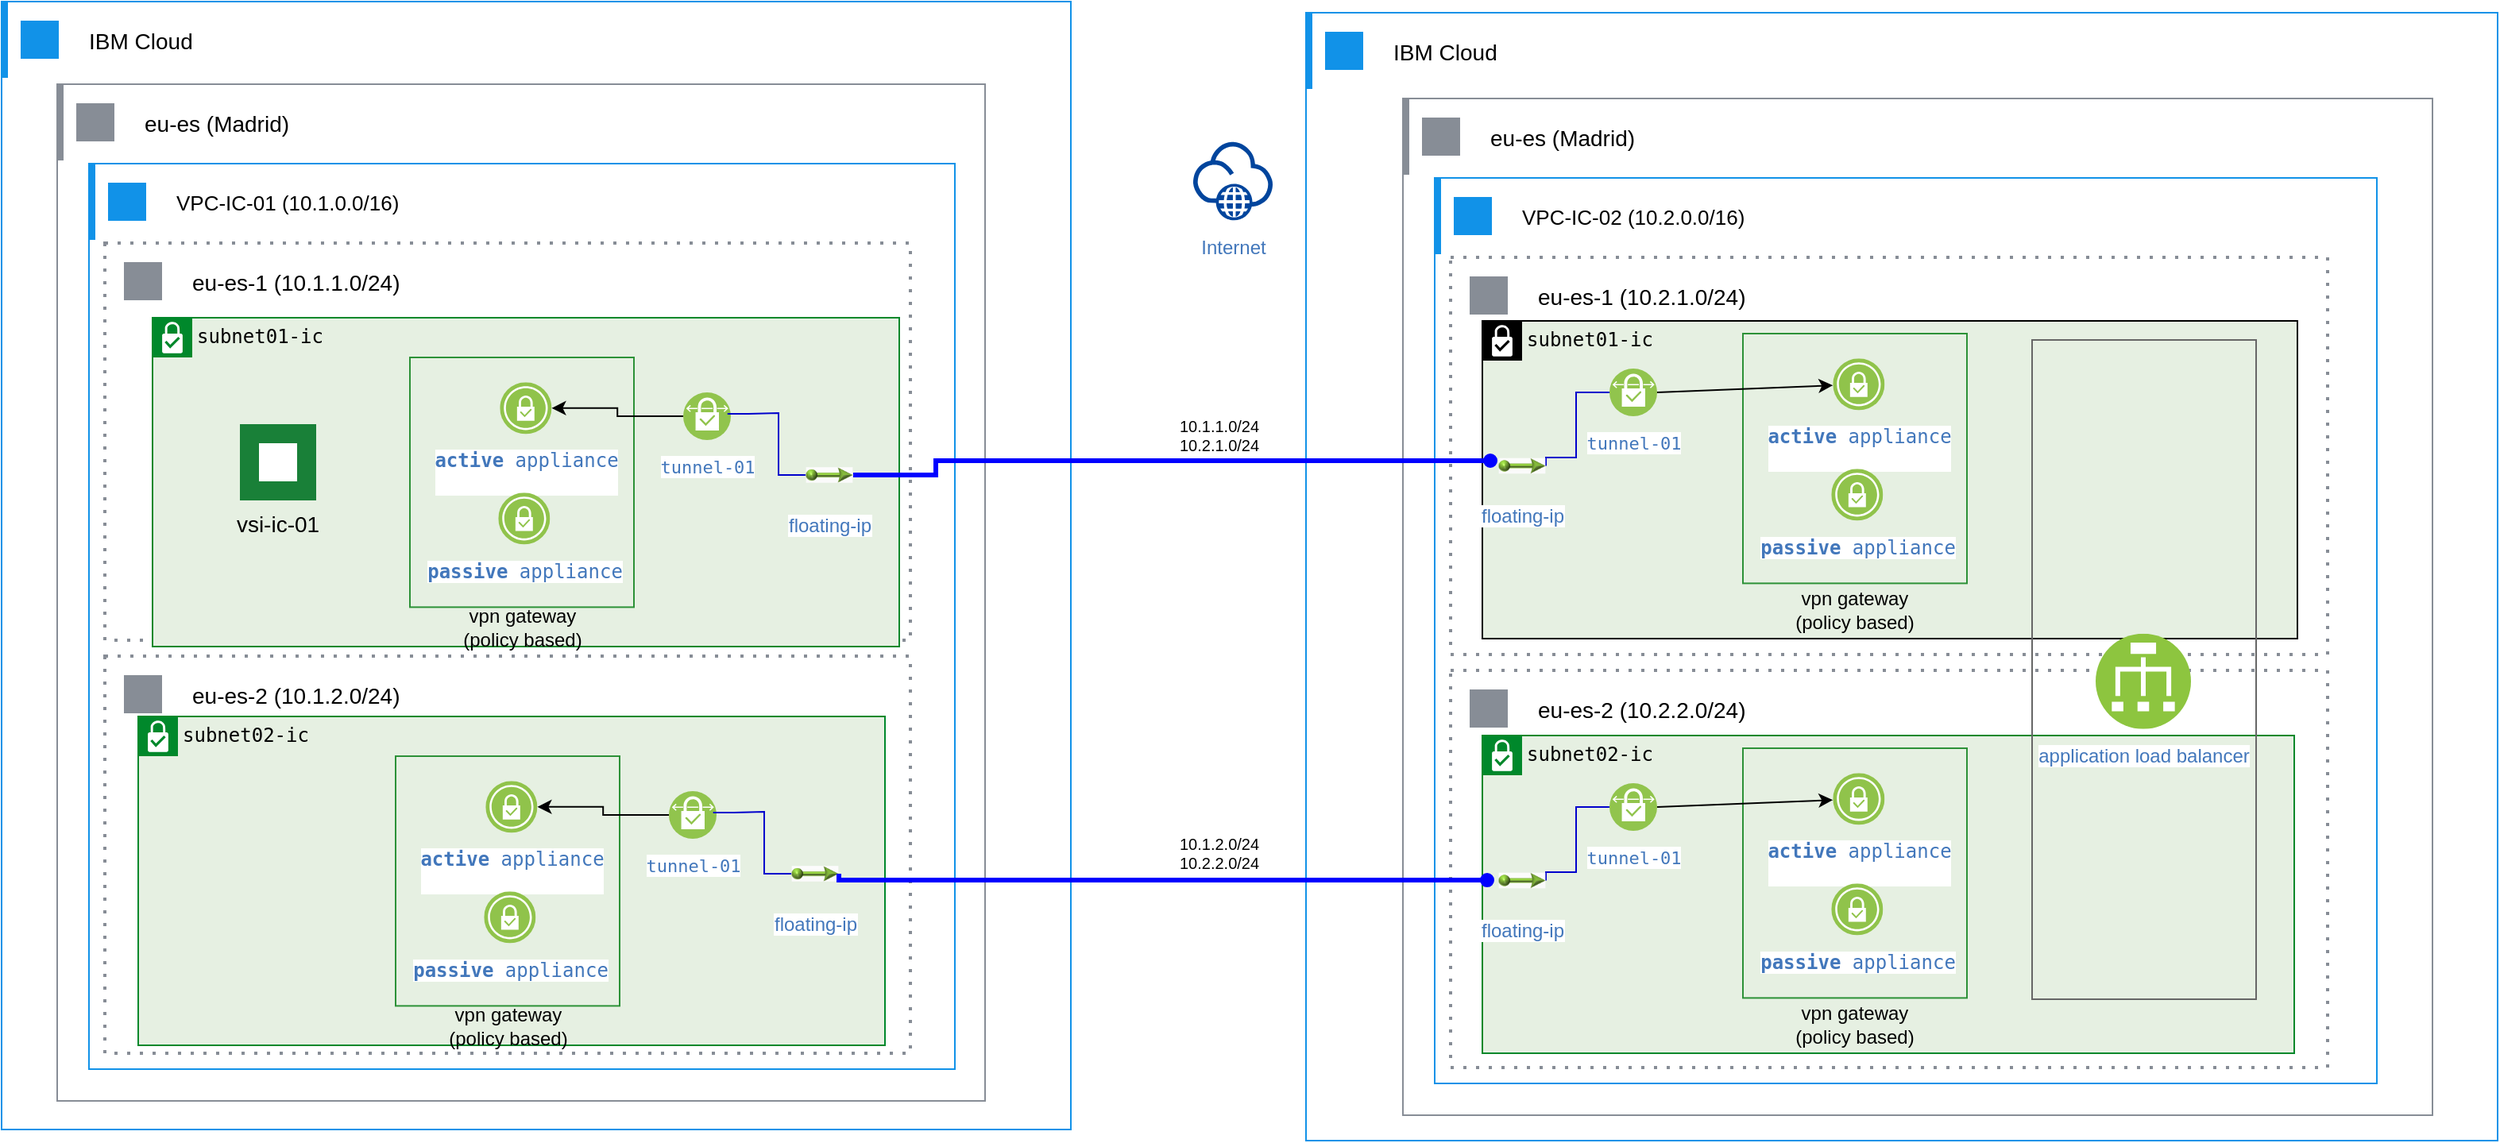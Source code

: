 <mxfile version="26.0.16">
  <diagram name="vpn-ha-ic-oci" id="zvKh0hmp2cdmY8V4opdX">
    <mxGraphModel dx="2874" dy="1104" grid="0" gridSize="10" guides="1" tooltips="1" connect="1" arrows="1" fold="1" page="0" pageScale="1" pageWidth="850" pageHeight="1100" math="0" shadow="0">
      <root>
        <mxCell id="0" />
        <mxCell id="1" parent="0" />
        <mxCell id="N7FtSyMQ3DK28yIZJ64D-127" value="Internet" style="image;aspect=fixed;perimeter=ellipsePerimeter;html=1;align=center;shadow=0;dashed=0;fontColor=#4277BB;labelBackgroundColor=default;fontSize=12;spacingTop=3;image=img/lib/ibm/vpc/Internet.svg;" parent="1" vertex="1">
          <mxGeometry x="133" y="289" width="50" height="50" as="geometry" />
        </mxCell>
        <mxCell id="N7FtSyMQ3DK28yIZJ64D-1" value="" style="container=1;collapsible=0;expand=0;recursiveResize=0;html=1;whiteSpace=wrap;strokeColor=#1192E8;fillColor=none;strokeWidth=1" parent="1" vertex="1">
          <mxGeometry x="204" y="208" width="750" height="710" as="geometry" />
        </mxCell>
        <mxCell id="N7FtSyMQ3DK28yIZJ64D-2" value="IBM Cloud" style="shape=rect;fillColor=none;aspect=fixed;resizable=0;labelPosition=right;verticalLabelPosition=middle;align=left;verticalAlign=middle;strokeColor=none;part=1;spacingLeft=5;fontSize=14;" parent="N7FtSyMQ3DK28yIZJ64D-1" vertex="1">
          <mxGeometry width="48" height="48" relative="1" as="geometry" />
        </mxCell>
        <mxCell id="N7FtSyMQ3DK28yIZJ64D-3" value="" style="fillColor=#1192E8;shape=mxgraph.ibm_cloud.ibm-cloud;strokeColor=none;dashed=0;outlineConnect=0;html=1;labelPosition=center;verticalLabelPosition=bottom;verticalAlign=top;part=1;movable=0;resizable=0;rotatable=0;" parent="N7FtSyMQ3DK28yIZJ64D-2" vertex="1">
          <mxGeometry width="24" height="24" relative="1" as="geometry">
            <mxPoint x="12" y="12" as="offset" />
          </mxGeometry>
        </mxCell>
        <mxCell id="N7FtSyMQ3DK28yIZJ64D-4" value="" style="shape=rect;fillColor=#1192E8;aspect=fixed;resizable=0;labelPosition=right;verticalLabelPosition=middle;align=left;verticalAlign=middle;strokeColor=none;part=1;spacingLeft=5;fontSize=14;" parent="N7FtSyMQ3DK28yIZJ64D-1" vertex="1">
          <mxGeometry width="4" height="48" relative="1" as="geometry" />
        </mxCell>
        <mxCell id="N7FtSyMQ3DK28yIZJ64D-29" value="" style="container=1;collapsible=0;expand=0;recursiveResize=0;html=1;whiteSpace=wrap;strokeColor=#878D96;fillColor=none;strokeWidth=1;align=right;" parent="N7FtSyMQ3DK28yIZJ64D-1" vertex="1">
          <mxGeometry x="61" y="54" width="648" height="640" as="geometry" />
        </mxCell>
        <mxCell id="N7FtSyMQ3DK28yIZJ64D-30" value="eu-es (Madrid)" style="shape=rect;fillColor=none;aspect=fixed;resizable=0;labelPosition=right;verticalLabelPosition=middle;align=left;verticalAlign=middle;strokeColor=none;part=1;spacingLeft=5;fontSize=14;" parent="N7FtSyMQ3DK28yIZJ64D-29" vertex="1">
          <mxGeometry width="48" height="48" relative="1" as="geometry" />
        </mxCell>
        <mxCell id="N7FtSyMQ3DK28yIZJ64D-31" value="" style="fillColor=#878D96;shape=mxgraph.ibm_cloud.location;strokeColor=none;dashed=0;outlineConnect=0;html=1;labelPosition=center;verticalLabelPosition=bottom;verticalAlign=top;part=1;movable=0;resizable=0;rotatable=0;" parent="N7FtSyMQ3DK28yIZJ64D-30" vertex="1">
          <mxGeometry width="24" height="24" relative="1" as="geometry">
            <mxPoint x="12" y="12" as="offset" />
          </mxGeometry>
        </mxCell>
        <mxCell id="N7FtSyMQ3DK28yIZJ64D-32" value="" style="shape=rect;fillColor=#878D96;aspect=fixed;resizable=0;labelPosition=right;verticalLabelPosition=middle;align=left;verticalAlign=middle;strokeColor=none;part=1;spacingLeft=5;fontSize=14;" parent="N7FtSyMQ3DK28yIZJ64D-29" vertex="1">
          <mxGeometry width="4" height="48" relative="1" as="geometry" />
        </mxCell>
        <mxCell id="N7FtSyMQ3DK28yIZJ64D-5" value="" style="container=1;collapsible=0;expand=0;recursiveResize=0;html=1;whiteSpace=wrap;strokeColor=#1192E8;fillColor=none;strokeWidth=1;fontSize=7;" parent="N7FtSyMQ3DK28yIZJ64D-29" vertex="1">
          <mxGeometry x="20" y="50" width="593" height="570" as="geometry" />
        </mxCell>
        <mxCell id="N7FtSyMQ3DK28yIZJ64D-6" value="VPC-IC-02 (10.2.0.0/16)" style="shape=rect;fillColor=none;aspect=fixed;resizable=0;labelPosition=right;verticalLabelPosition=middle;align=left;verticalAlign=middle;strokeColor=none;part=1;spacingLeft=5;fontSize=13;" parent="N7FtSyMQ3DK28yIZJ64D-5" vertex="1">
          <mxGeometry width="48" height="48" relative="1" as="geometry" />
        </mxCell>
        <mxCell id="N7FtSyMQ3DK28yIZJ64D-7" value="" style="fillColor=#1192E8;shape=mxgraph.ibm_cloud.ibm-cloud--vpc;strokeColor=none;dashed=0;outlineConnect=0;html=1;labelPosition=center;verticalLabelPosition=bottom;verticalAlign=top;part=1;movable=0;resizable=0;rotatable=0;" parent="N7FtSyMQ3DK28yIZJ64D-6" vertex="1">
          <mxGeometry width="24" height="24" relative="1" as="geometry">
            <mxPoint x="12" y="12" as="offset" />
          </mxGeometry>
        </mxCell>
        <mxCell id="N7FtSyMQ3DK28yIZJ64D-8" value="" style="shape=rect;fillColor=#1192E8;aspect=fixed;resizable=0;labelPosition=right;verticalLabelPosition=middle;align=left;verticalAlign=middle;strokeColor=none;part=1;spacingLeft=5;fontSize=14;" parent="N7FtSyMQ3DK28yIZJ64D-5" vertex="1">
          <mxGeometry width="4" height="48" relative="1" as="geometry" />
        </mxCell>
        <mxCell id="N7FtSyMQ3DK28yIZJ64D-37" value="" style="container=1;collapsible=0;expand=0;recursiveResize=0;html=1;whiteSpace=wrap;strokeColor=#878D96;fillColor=none;dashed=1;dashPattern=1 3;strokeWidth=2" parent="N7FtSyMQ3DK28yIZJ64D-5" vertex="1">
          <mxGeometry x="10" y="50" width="552" height="250" as="geometry" />
        </mxCell>
        <mxCell id="N7FtSyMQ3DK28yIZJ64D-47" value="&lt;code&gt;subnet01-ic&lt;/code&gt;" style="shape=mxgraph.ibm.box;prType=subnet;fontStyle=0;verticalAlign=top;align=left;spacingLeft=32;spacingTop=4;fillColor=#E6F0E2;rounded=0;whiteSpace=wrap;html=1;strokeColor=#000000;strokeWidth=1;dashed=0;container=1;spacing=-4;collapsible=0;expand=0;recursiveResize=0;" parent="N7FtSyMQ3DK28yIZJ64D-37" vertex="1">
          <mxGeometry x="20" y="40" width="513" height="200" as="geometry" />
        </mxCell>
        <mxCell id="N7FtSyMQ3DK28yIZJ64D-222" style="edgeStyle=orthogonalEdgeStyle;rounded=0;orthogonalLoop=1;jettySize=auto;html=1;endArrow=none;startFill=0;strokeColor=#0000CC;entryX=1;entryY=0.5;entryDx=0;entryDy=0;" parent="N7FtSyMQ3DK28yIZJ64D-47" source="N7FtSyMQ3DK28yIZJ64D-45" target="N7FtSyMQ3DK28yIZJ64D-163" edge="1">
          <mxGeometry relative="1" as="geometry">
            <mxPoint y="80" as="targetPoint" />
            <Array as="points">
              <mxPoint x="59" y="45" />
              <mxPoint x="59" y="86" />
              <mxPoint x="40" y="86" />
            </Array>
          </mxGeometry>
        </mxCell>
        <mxCell id="N7FtSyMQ3DK28yIZJ64D-45" value="&lt;code&gt;&lt;font style=&quot;font-size: 11px;&quot;&gt;tunnel-01&lt;/font&gt;&lt;/code&gt;" style="image;aspect=fixed;perimeter=ellipsePerimeter;html=1;align=center;shadow=0;dashed=0;fontColor=#4277BB;labelBackgroundColor=default;fontSize=12;spacingTop=3;image=img/lib/ibm/vpc/VPNConnection.svg;" parent="N7FtSyMQ3DK28yIZJ64D-47" vertex="1">
          <mxGeometry x="80" y="30" width="30" height="30" as="geometry" />
        </mxCell>
        <mxCell id="N7FtSyMQ3DK28yIZJ64D-163" value="floating-ip" style="image;aspect=fixed;perimeter=ellipsePerimeter;html=1;align=center;shadow=0;dashed=0;fontColor=#4277BB;labelBackgroundColor=default;fontSize=12;spacingTop=3;image=img/lib/ibm/vpc/FloatingIP.svg;" parent="N7FtSyMQ3DK28yIZJ64D-47" vertex="1">
          <mxGeometry x="10" y="76.25" width="30" height="30" as="geometry" />
        </mxCell>
        <mxCell id="LA4QYDTs0RADfBJ4XIKS-210" value="" style="group" parent="N7FtSyMQ3DK28yIZJ64D-47" vertex="1" connectable="0">
          <mxGeometry x="164" y="8" width="141" height="185" as="geometry" />
        </mxCell>
        <mxCell id="LA4QYDTs0RADfBJ4XIKS-206" value="vpn gateway " style="group" parent="LA4QYDTs0RADfBJ4XIKS-210" vertex="1" connectable="0">
          <mxGeometry width="141" height="157.207" as="geometry" />
        </mxCell>
        <mxCell id="LA4QYDTs0RADfBJ4XIKS-169" value="" style="whiteSpace=wrap;html=1;fillColor=light-dark(#e6f0e2, #1f2f1e);strokeColor=#2C9137;" parent="LA4QYDTs0RADfBJ4XIKS-206" vertex="1">
          <mxGeometry width="141" height="157.207" as="geometry" />
        </mxCell>
        <mxCell id="LA4QYDTs0RADfBJ4XIKS-193" value="&lt;font face=&quot;monospace&quot;&gt;&lt;b&gt;active &lt;/b&gt;appliance&lt;br&gt;&lt;br&gt;&lt;/font&gt;" style="image;aspect=fixed;perimeter=ellipsePerimeter;html=1;align=center;shadow=0;dashed=0;fontColor=#4277BB;labelBackgroundColor=default;fontSize=12;spacingTop=3;image=img/lib/ibm/vpc/VPNGateway.svg;" parent="LA4QYDTs0RADfBJ4XIKS-206" vertex="1">
          <mxGeometry x="56.63" y="15.634" width="32.573" height="32.573" as="geometry" />
        </mxCell>
        <mxCell id="LA4QYDTs0RADfBJ4XIKS-195" value="&lt;font face=&quot;monospace&quot;&gt;&lt;b&gt;passive &lt;/b&gt;appliance&lt;/font&gt;" style="image;aspect=fixed;perimeter=ellipsePerimeter;html=1;align=center;shadow=0;dashed=0;fontColor=#4277BB;labelBackgroundColor=default;fontSize=12;spacingTop=3;image=img/lib/ibm/vpc/VPNGateway.svg;" parent="LA4QYDTs0RADfBJ4XIKS-206" vertex="1">
          <mxGeometry x="55.63" y="85.12" width="32.573" height="32.573" as="geometry" />
        </mxCell>
        <mxCell id="LA4QYDTs0RADfBJ4XIKS-209" value="vpn gateway&lt;br&gt;(policy based)" style="text;html=1;align=center;verticalAlign=middle;whiteSpace=wrap;rounded=0;" parent="LA4QYDTs0RADfBJ4XIKS-210" vertex="1">
          <mxGeometry x="1.044" y="160.944" width="138.911" height="26.056" as="geometry" />
        </mxCell>
        <mxCell id="LA4QYDTs0RADfBJ4XIKS-212" value="" style="endArrow=classic;html=1;rounded=0;exitX=1;exitY=0.5;exitDx=0;exitDy=0;" parent="N7FtSyMQ3DK28yIZJ64D-47" source="N7FtSyMQ3DK28yIZJ64D-45" target="LA4QYDTs0RADfBJ4XIKS-193" edge="1">
          <mxGeometry width="50" height="50" relative="1" as="geometry">
            <mxPoint x="5" y="89" as="sourcePoint" />
            <mxPoint x="55" y="39" as="targetPoint" />
          </mxGeometry>
        </mxCell>
        <mxCell id="N7FtSyMQ3DK28yIZJ64D-38" value="eu-es-1 (10.2.1.0/24)" style="shape=rect;fillColor=none;aspect=fixed;resizable=0;labelPosition=right;verticalLabelPosition=middle;align=left;verticalAlign=middle;strokeColor=none;part=1;spacingLeft=5;fontSize=14;" parent="N7FtSyMQ3DK28yIZJ64D-37" vertex="1">
          <mxGeometry width="48" height="48" relative="1" as="geometry" />
        </mxCell>
        <mxCell id="N7FtSyMQ3DK28yIZJ64D-39" value="" style="fillColor=#878D96;shape=mxgraph.ibm_cloud.data--center;strokeColor=none;dashed=0;outlineConnect=0;html=1;labelPosition=center;verticalLabelPosition=bottom;verticalAlign=top;part=1;movable=0;resizable=0;rotatable=0;" parent="N7FtSyMQ3DK28yIZJ64D-38" vertex="1">
          <mxGeometry width="24" height="24" relative="1" as="geometry">
            <mxPoint x="12" y="12" as="offset" />
          </mxGeometry>
        </mxCell>
        <mxCell id="N7FtSyMQ3DK28yIZJ64D-186" value="" style="container=1;collapsible=0;expand=0;recursiveResize=0;html=1;whiteSpace=wrap;strokeColor=#878D96;fillColor=none;dashed=1;dashPattern=1 3;strokeWidth=2" parent="N7FtSyMQ3DK28yIZJ64D-5" vertex="1">
          <mxGeometry x="10" y="310" width="552" height="250" as="geometry" />
        </mxCell>
        <mxCell id="N7FtSyMQ3DK28yIZJ64D-194" value="eu-es-2 (10.2.2.0/24)" style="shape=rect;fillColor=none;aspect=fixed;resizable=0;labelPosition=right;verticalLabelPosition=middle;align=left;verticalAlign=middle;strokeColor=none;part=1;spacingLeft=5;fontSize=14;" parent="N7FtSyMQ3DK28yIZJ64D-186" vertex="1">
          <mxGeometry width="48" height="48" relative="1" as="geometry" />
        </mxCell>
        <mxCell id="N7FtSyMQ3DK28yIZJ64D-195" value="" style="fillColor=#878D96;shape=mxgraph.ibm_cloud.data--center;strokeColor=none;dashed=0;outlineConnect=0;html=1;labelPosition=center;verticalLabelPosition=bottom;verticalAlign=top;part=1;movable=0;resizable=0;rotatable=0;" parent="N7FtSyMQ3DK28yIZJ64D-194" vertex="1">
          <mxGeometry width="24" height="24" relative="1" as="geometry">
            <mxPoint x="12" y="12" as="offset" />
          </mxGeometry>
        </mxCell>
        <mxCell id="jKo5qsChnnD3Me9OfrIA-56" value="&lt;code&gt;subnet02-ic&lt;/code&gt;" style="shape=mxgraph.ibm.box;prType=subnet;fontStyle=0;verticalAlign=top;align=left;spacingLeft=32;spacingTop=4;fillColor=#E6F0E2;rounded=0;whiteSpace=wrap;html=1;strokeColor=#00882B;strokeWidth=1;dashed=0;container=1;spacing=-4;collapsible=0;expand=0;recursiveResize=0;" parent="N7FtSyMQ3DK28yIZJ64D-186" vertex="1">
          <mxGeometry x="20" y="41" width="511" height="200" as="geometry" />
        </mxCell>
        <mxCell id="jKo5qsChnnD3Me9OfrIA-57" style="edgeStyle=orthogonalEdgeStyle;rounded=0;orthogonalLoop=1;jettySize=auto;html=1;endArrow=none;startFill=0;strokeColor=#0000CC;entryX=1;entryY=0.5;entryDx=0;entryDy=0;" parent="jKo5qsChnnD3Me9OfrIA-56" source="jKo5qsChnnD3Me9OfrIA-58" target="jKo5qsChnnD3Me9OfrIA-59" edge="1">
          <mxGeometry relative="1" as="geometry">
            <mxPoint y="80" as="targetPoint" />
            <Array as="points">
              <mxPoint x="59" y="45" />
              <mxPoint x="59" y="86" />
              <mxPoint x="40" y="86" />
            </Array>
          </mxGeometry>
        </mxCell>
        <mxCell id="jKo5qsChnnD3Me9OfrIA-58" value="&lt;code&gt;&lt;font style=&quot;font-size: 11px;&quot;&gt;tunnel-01&lt;/font&gt;&lt;/code&gt;" style="image;aspect=fixed;perimeter=ellipsePerimeter;html=1;align=center;shadow=0;dashed=0;fontColor=#4277BB;labelBackgroundColor=default;fontSize=12;spacingTop=3;image=img/lib/ibm/vpc/VPNConnection.svg;" parent="jKo5qsChnnD3Me9OfrIA-56" vertex="1">
          <mxGeometry x="80" y="30" width="30" height="30" as="geometry" />
        </mxCell>
        <mxCell id="jKo5qsChnnD3Me9OfrIA-59" value="floating-ip" style="image;aspect=fixed;perimeter=ellipsePerimeter;html=1;align=center;shadow=0;dashed=0;fontColor=#4277BB;labelBackgroundColor=default;fontSize=12;spacingTop=3;image=img/lib/ibm/vpc/FloatingIP.svg;" parent="jKo5qsChnnD3Me9OfrIA-56" vertex="1">
          <mxGeometry x="10" y="76.25" width="30" height="30" as="geometry" />
        </mxCell>
        <mxCell id="jKo5qsChnnD3Me9OfrIA-60" value="" style="group" parent="jKo5qsChnnD3Me9OfrIA-56" vertex="1" connectable="0">
          <mxGeometry x="164" y="8" width="141" height="185" as="geometry" />
        </mxCell>
        <mxCell id="jKo5qsChnnD3Me9OfrIA-61" value="vpn gateway " style="group" parent="jKo5qsChnnD3Me9OfrIA-60" vertex="1" connectable="0">
          <mxGeometry width="141" height="157.207" as="geometry" />
        </mxCell>
        <mxCell id="jKo5qsChnnD3Me9OfrIA-62" value="" style="whiteSpace=wrap;html=1;fillColor=light-dark(#e6f0e2, #1f2f1e);strokeColor=#2C9137;" parent="jKo5qsChnnD3Me9OfrIA-61" vertex="1">
          <mxGeometry width="141" height="157.207" as="geometry" />
        </mxCell>
        <mxCell id="jKo5qsChnnD3Me9OfrIA-63" value="&lt;font face=&quot;monospace&quot;&gt;&lt;b&gt;active &lt;/b&gt;appliance&lt;br&gt;&lt;br&gt;&lt;/font&gt;" style="image;aspect=fixed;perimeter=ellipsePerimeter;html=1;align=center;shadow=0;dashed=0;fontColor=#4277BB;labelBackgroundColor=default;fontSize=12;spacingTop=3;image=img/lib/ibm/vpc/VPNGateway.svg;" parent="jKo5qsChnnD3Me9OfrIA-61" vertex="1">
          <mxGeometry x="56.63" y="15.634" width="32.573" height="32.573" as="geometry" />
        </mxCell>
        <mxCell id="jKo5qsChnnD3Me9OfrIA-64" value="&lt;font face=&quot;monospace&quot;&gt;&lt;b&gt;passive &lt;/b&gt;appliance&lt;/font&gt;" style="image;aspect=fixed;perimeter=ellipsePerimeter;html=1;align=center;shadow=0;dashed=0;fontColor=#4277BB;labelBackgroundColor=default;fontSize=12;spacingTop=3;image=img/lib/ibm/vpc/VPNGateway.svg;" parent="jKo5qsChnnD3Me9OfrIA-61" vertex="1">
          <mxGeometry x="55.63" y="85.12" width="32.573" height="32.573" as="geometry" />
        </mxCell>
        <mxCell id="jKo5qsChnnD3Me9OfrIA-65" value="vpn gateway&lt;br&gt;(policy based)" style="text;html=1;align=center;verticalAlign=middle;whiteSpace=wrap;rounded=0;" parent="jKo5qsChnnD3Me9OfrIA-60" vertex="1">
          <mxGeometry x="1.044" y="160.944" width="138.911" height="26.056" as="geometry" />
        </mxCell>
        <mxCell id="jKo5qsChnnD3Me9OfrIA-66" value="" style="endArrow=classic;html=1;rounded=0;exitX=1;exitY=0.5;exitDx=0;exitDy=0;" parent="jKo5qsChnnD3Me9OfrIA-56" source="jKo5qsChnnD3Me9OfrIA-58" target="jKo5qsChnnD3Me9OfrIA-63" edge="1">
          <mxGeometry width="50" height="50" relative="1" as="geometry">
            <mxPoint x="5" y="89" as="sourcePoint" />
            <mxPoint x="55" y="39" as="targetPoint" />
          </mxGeometry>
        </mxCell>
        <mxCell id="jKo5qsChnnD3Me9OfrIA-1" value="" style="container=1;collapsible=0;expand=0;recursiveResize=0;html=1;whiteSpace=wrap;strokeColor=#1192E8;fillColor=none;strokeWidth=1" parent="1" vertex="1">
          <mxGeometry x="-617" y="201" width="673" height="710" as="geometry" />
        </mxCell>
        <mxCell id="jKo5qsChnnD3Me9OfrIA-2" value="IBM Cloud" style="shape=rect;fillColor=none;aspect=fixed;resizable=0;labelPosition=right;verticalLabelPosition=middle;align=left;verticalAlign=middle;strokeColor=none;part=1;spacingLeft=5;fontSize=14;" parent="jKo5qsChnnD3Me9OfrIA-1" vertex="1">
          <mxGeometry width="48" height="48" relative="1" as="geometry" />
        </mxCell>
        <mxCell id="jKo5qsChnnD3Me9OfrIA-3" value="" style="fillColor=#1192E8;shape=mxgraph.ibm_cloud.ibm-cloud;strokeColor=none;dashed=0;outlineConnect=0;html=1;labelPosition=center;verticalLabelPosition=bottom;verticalAlign=top;part=1;movable=0;resizable=0;rotatable=0;" parent="jKo5qsChnnD3Me9OfrIA-2" vertex="1">
          <mxGeometry width="24" height="24" relative="1" as="geometry">
            <mxPoint x="12" y="12" as="offset" />
          </mxGeometry>
        </mxCell>
        <mxCell id="jKo5qsChnnD3Me9OfrIA-4" value="" style="shape=rect;fillColor=#1192E8;aspect=fixed;resizable=0;labelPosition=right;verticalLabelPosition=middle;align=left;verticalAlign=middle;strokeColor=none;part=1;spacingLeft=5;fontSize=14;" parent="jKo5qsChnnD3Me9OfrIA-1" vertex="1">
          <mxGeometry width="4" height="48" relative="1" as="geometry" />
        </mxCell>
        <mxCell id="jKo5qsChnnD3Me9OfrIA-5" value="" style="container=1;collapsible=0;expand=0;recursiveResize=0;html=1;whiteSpace=wrap;strokeColor=#878D96;fillColor=none;strokeWidth=1;align=right;" parent="jKo5qsChnnD3Me9OfrIA-1" vertex="1">
          <mxGeometry x="35" y="52" width="584" height="640" as="geometry" />
        </mxCell>
        <mxCell id="jKo5qsChnnD3Me9OfrIA-6" value="eu-es (Madrid)" style="shape=rect;fillColor=none;aspect=fixed;resizable=0;labelPosition=right;verticalLabelPosition=middle;align=left;verticalAlign=middle;strokeColor=none;part=1;spacingLeft=5;fontSize=14;" parent="jKo5qsChnnD3Me9OfrIA-5" vertex="1">
          <mxGeometry width="48" height="48" relative="1" as="geometry" />
        </mxCell>
        <mxCell id="jKo5qsChnnD3Me9OfrIA-7" value="" style="fillColor=#878D96;shape=mxgraph.ibm_cloud.location;strokeColor=none;dashed=0;outlineConnect=0;html=1;labelPosition=center;verticalLabelPosition=bottom;verticalAlign=top;part=1;movable=0;resizable=0;rotatable=0;" parent="jKo5qsChnnD3Me9OfrIA-6" vertex="1">
          <mxGeometry width="24" height="24" relative="1" as="geometry">
            <mxPoint x="12" y="12" as="offset" />
          </mxGeometry>
        </mxCell>
        <mxCell id="jKo5qsChnnD3Me9OfrIA-8" value="" style="shape=rect;fillColor=#878D96;aspect=fixed;resizable=0;labelPosition=right;verticalLabelPosition=middle;align=left;verticalAlign=middle;strokeColor=none;part=1;spacingLeft=5;fontSize=14;" parent="jKo5qsChnnD3Me9OfrIA-5" vertex="1">
          <mxGeometry width="4" height="48" relative="1" as="geometry" />
        </mxCell>
        <mxCell id="jKo5qsChnnD3Me9OfrIA-9" value="" style="container=1;collapsible=0;expand=0;recursiveResize=0;html=1;whiteSpace=wrap;strokeColor=#1192E8;fillColor=none;strokeWidth=1;fontSize=7;" parent="jKo5qsChnnD3Me9OfrIA-5" vertex="1">
          <mxGeometry x="20" y="50" width="545" height="570" as="geometry" />
        </mxCell>
        <mxCell id="jKo5qsChnnD3Me9OfrIA-10" value="VPC-IC-01 (10.1.0.0/16)" style="shape=rect;fillColor=none;aspect=fixed;resizable=0;labelPosition=right;verticalLabelPosition=middle;align=left;verticalAlign=middle;strokeColor=none;part=1;spacingLeft=5;fontSize=13;" parent="jKo5qsChnnD3Me9OfrIA-9" vertex="1">
          <mxGeometry width="48" height="48" relative="1" as="geometry" />
        </mxCell>
        <mxCell id="jKo5qsChnnD3Me9OfrIA-11" value="" style="fillColor=#1192E8;shape=mxgraph.ibm_cloud.ibm-cloud--vpc;strokeColor=none;dashed=0;outlineConnect=0;html=1;labelPosition=center;verticalLabelPosition=bottom;verticalAlign=top;part=1;movable=0;resizable=0;rotatable=0;" parent="jKo5qsChnnD3Me9OfrIA-10" vertex="1">
          <mxGeometry width="24" height="24" relative="1" as="geometry">
            <mxPoint x="12" y="12" as="offset" />
          </mxGeometry>
        </mxCell>
        <mxCell id="jKo5qsChnnD3Me9OfrIA-12" value="" style="shape=rect;fillColor=#1192E8;aspect=fixed;resizable=0;labelPosition=right;verticalLabelPosition=middle;align=left;verticalAlign=middle;strokeColor=none;part=1;spacingLeft=5;fontSize=14;" parent="jKo5qsChnnD3Me9OfrIA-9" vertex="1">
          <mxGeometry width="4" height="48" relative="1" as="geometry" />
        </mxCell>
        <mxCell id="jKo5qsChnnD3Me9OfrIA-13" value="" style="container=1;collapsible=0;expand=0;recursiveResize=0;html=1;whiteSpace=wrap;strokeColor=#878D96;fillColor=none;dashed=1;dashPattern=1 3;strokeWidth=2" parent="jKo5qsChnnD3Me9OfrIA-9" vertex="1">
          <mxGeometry x="10" y="50" width="507" height="250" as="geometry" />
        </mxCell>
        <mxCell id="jKo5qsChnnD3Me9OfrIA-28" value="eu-es-1 (10.1.1.0/24)" style="shape=rect;fillColor=none;aspect=fixed;resizable=0;labelPosition=right;verticalLabelPosition=middle;align=left;verticalAlign=middle;strokeColor=none;part=1;spacingLeft=5;fontSize=14;" parent="jKo5qsChnnD3Me9OfrIA-13" vertex="1">
          <mxGeometry width="48" height="48" relative="1" as="geometry" />
        </mxCell>
        <mxCell id="jKo5qsChnnD3Me9OfrIA-29" value="" style="fillColor=#878D96;shape=mxgraph.ibm_cloud.data--center;strokeColor=none;dashed=0;outlineConnect=0;html=1;labelPosition=center;verticalLabelPosition=bottom;verticalAlign=top;part=1;movable=0;resizable=0;rotatable=0;" parent="jKo5qsChnnD3Me9OfrIA-28" vertex="1">
          <mxGeometry width="24" height="24" relative="1" as="geometry">
            <mxPoint x="12" y="12" as="offset" />
          </mxGeometry>
        </mxCell>
        <mxCell id="jKo5qsChnnD3Me9OfrIA-30" value="" style="container=1;collapsible=0;expand=0;recursiveResize=0;html=1;whiteSpace=wrap;strokeColor=#878D96;fillColor=none;dashed=1;dashPattern=1 3;strokeWidth=2" parent="jKo5qsChnnD3Me9OfrIA-9" vertex="1">
          <mxGeometry x="10" y="310" width="507" height="250" as="geometry" />
        </mxCell>
        <mxCell id="jKo5qsChnnD3Me9OfrIA-31" value="eu-es-2 (10.1.2.0/24)" style="shape=rect;fillColor=none;aspect=fixed;resizable=0;labelPosition=right;verticalLabelPosition=middle;align=left;verticalAlign=middle;strokeColor=none;part=1;spacingLeft=5;fontSize=14;" parent="jKo5qsChnnD3Me9OfrIA-30" vertex="1">
          <mxGeometry width="48" height="48" relative="1" as="geometry" />
        </mxCell>
        <mxCell id="jKo5qsChnnD3Me9OfrIA-32" value="" style="fillColor=#878D96;shape=mxgraph.ibm_cloud.data--center;strokeColor=none;dashed=0;outlineConnect=0;html=1;labelPosition=center;verticalLabelPosition=bottom;verticalAlign=top;part=1;movable=0;resizable=0;rotatable=0;" parent="jKo5qsChnnD3Me9OfrIA-31" vertex="1">
          <mxGeometry width="24" height="24" relative="1" as="geometry">
            <mxPoint x="12" y="12" as="offset" />
          </mxGeometry>
        </mxCell>
        <mxCell id="jKo5qsChnnD3Me9OfrIA-14" value="&lt;code&gt;subnet02-ic&lt;/code&gt;" style="shape=mxgraph.ibm.box;prType=subnet;fontStyle=0;verticalAlign=top;align=left;spacingLeft=32;spacingTop=4;fillColor=#E6F0E2;rounded=0;whiteSpace=wrap;html=1;strokeColor=#00882B;strokeWidth=1;dashed=0;container=1;spacing=-4;collapsible=0;expand=0;recursiveResize=0;" parent="jKo5qsChnnD3Me9OfrIA-30" vertex="1">
          <mxGeometry x="21" y="38" width="470" height="207" as="geometry" />
        </mxCell>
        <mxCell id="jKo5qsChnnD3Me9OfrIA-19" value="" style="group" parent="jKo5qsChnnD3Me9OfrIA-14" vertex="1" connectable="0">
          <mxGeometry x="162" y="25" width="141" height="187" as="geometry" />
        </mxCell>
        <mxCell id="jKo5qsChnnD3Me9OfrIA-20" value="vpn gateway " style="group" parent="jKo5qsChnnD3Me9OfrIA-19" vertex="1" connectable="0">
          <mxGeometry width="141" height="157.207" as="geometry" />
        </mxCell>
        <mxCell id="jKo5qsChnnD3Me9OfrIA-21" value="" style="whiteSpace=wrap;html=1;fillColor=light-dark(#e6f0e2, #1f2f1e);strokeColor=#2C9137;" parent="jKo5qsChnnD3Me9OfrIA-20" vertex="1">
          <mxGeometry width="141" height="157.207" as="geometry" />
        </mxCell>
        <mxCell id="jKo5qsChnnD3Me9OfrIA-22" value="&lt;font face=&quot;monospace&quot;&gt;&lt;b&gt;active &lt;/b&gt;appliance&lt;br&gt;&lt;br&gt;&lt;/font&gt;" style="image;aspect=fixed;perimeter=ellipsePerimeter;html=1;align=center;shadow=0;dashed=0;fontColor=#4277BB;labelBackgroundColor=default;fontSize=12;spacingTop=3;image=img/lib/ibm/vpc/VPNGateway.svg;" parent="jKo5qsChnnD3Me9OfrIA-20" vertex="1">
          <mxGeometry x="56.63" y="15.634" width="32.573" height="32.573" as="geometry" />
        </mxCell>
        <mxCell id="jKo5qsChnnD3Me9OfrIA-23" value="&lt;font face=&quot;monospace&quot;&gt;&lt;b&gt;passive &lt;/b&gt;appliance&lt;/font&gt;" style="image;aspect=fixed;perimeter=ellipsePerimeter;html=1;align=center;shadow=0;dashed=0;fontColor=#4277BB;labelBackgroundColor=default;fontSize=12;spacingTop=3;image=img/lib/ibm/vpc/VPNGateway.svg;" parent="jKo5qsChnnD3Me9OfrIA-20" vertex="1">
          <mxGeometry x="55.63" y="85.12" width="32.573" height="32.573" as="geometry" />
        </mxCell>
        <mxCell id="jKo5qsChnnD3Me9OfrIA-24" value="vpn gateway&lt;br&gt;(policy based)" style="text;html=1;align=center;verticalAlign=middle;whiteSpace=wrap;rounded=0;" parent="jKo5qsChnnD3Me9OfrIA-19" vertex="1">
          <mxGeometry x="1" y="156.94" width="139.96" height="26.06" as="geometry" />
        </mxCell>
        <mxCell id="jKo5qsChnnD3Me9OfrIA-34" value="" style="edgeStyle=orthogonalEdgeStyle;rounded=0;orthogonalLoop=1;jettySize=auto;html=1;" parent="jKo5qsChnnD3Me9OfrIA-14" source="jKo5qsChnnD3Me9OfrIA-17" target="jKo5qsChnnD3Me9OfrIA-22" edge="1">
          <mxGeometry relative="1" as="geometry" />
        </mxCell>
        <mxCell id="jKo5qsChnnD3Me9OfrIA-17" value="&lt;code&gt;&lt;font style=&quot;font-size: 11px;&quot;&gt;tunnel-01&lt;/font&gt;&lt;/code&gt;" style="image;aspect=fixed;perimeter=ellipsePerimeter;html=1;align=center;shadow=0;dashed=0;fontColor=#4277BB;labelBackgroundColor=default;fontSize=12;spacingTop=3;image=img/lib/ibm/vpc/VPNConnection.svg;" parent="jKo5qsChnnD3Me9OfrIA-14" vertex="1">
          <mxGeometry x="334" y="47" width="30" height="30" as="geometry" />
        </mxCell>
        <mxCell id="jKo5qsChnnD3Me9OfrIA-18" value="floating-ip" style="image;aspect=fixed;perimeter=ellipsePerimeter;html=1;align=center;shadow=0;dashed=0;fontColor=#4277BB;labelBackgroundColor=default;fontSize=12;spacingTop=3;image=img/lib/ibm/vpc/FloatingIP.svg;" parent="jKo5qsChnnD3Me9OfrIA-14" vertex="1">
          <mxGeometry x="411" y="84" width="30" height="30" as="geometry" />
        </mxCell>
        <mxCell id="jKo5qsChnnD3Me9OfrIA-96" style="edgeStyle=orthogonalEdgeStyle;rounded=0;orthogonalLoop=1;jettySize=auto;html=1;endArrow=none;startFill=0;strokeColor=#0000CC;entryX=0;entryY=0.5;entryDx=0;entryDy=0;exitX=0.929;exitY=0.45;exitDx=0;exitDy=0;exitPerimeter=0;" parent="jKo5qsChnnD3Me9OfrIA-14" source="jKo5qsChnnD3Me9OfrIA-17" target="jKo5qsChnnD3Me9OfrIA-18" edge="1">
          <mxGeometry relative="1" as="geometry">
            <mxPoint x="404" y="99.96" as="targetPoint" />
            <Array as="points">
              <mxPoint x="375" y="60" />
              <mxPoint x="394" y="60" />
              <mxPoint x="394" y="99" />
            </Array>
            <mxPoint x="375" y="62.96" as="sourcePoint" />
          </mxGeometry>
        </mxCell>
        <mxCell id="jKo5qsChnnD3Me9OfrIA-109" style="edgeStyle=orthogonalEdgeStyle;rounded=0;orthogonalLoop=1;jettySize=auto;html=1;endArrow=oval;endFill=1;strokeWidth=3;fillColor=#dae8fc;strokeColor=#0000FF;exitX=1;exitY=0.5;exitDx=0;exitDy=0;" parent="jKo5qsChnnD3Me9OfrIA-1" source="jKo5qsChnnD3Me9OfrIA-18" edge="1">
          <mxGeometry relative="1" as="geometry">
            <mxPoint x="935" y="553.04" as="targetPoint" />
            <Array as="points">
              <mxPoint x="527" y="553" />
            </Array>
            <mxPoint x="534" y="562.04" as="sourcePoint" />
          </mxGeometry>
        </mxCell>
        <mxCell id="jKo5qsChnnD3Me9OfrIA-72" value="&lt;span style=&quot;color: rgba(0, 0, 0, 0); font-family: monospace; font-size: 0px; text-align: start;&quot;&gt;%3CmxGraphModel%3E%3Croot%3E%3CmxCell%20id%3D%220%22%2F%3E%3CmxCell%20id%3D%221%22%20parent%3D%220%22%2F%3E%3CmxCell%20id%3D%222%22%20value%3D%2210.3.0.0%2F18%26lt%3Bdiv%26gt%3B10.1.0.0%2F18%26lt%3B%2Fdiv%26gt%3B%22%20style%3D%22edgeLabel%3Bhtml%3D1%3Balign%3Dcenter%3BverticalAlign%3Dmiddle%3Bresizable%3D0%3Bpoints%3D%5B%5D%3BfontSize%3D10%3B%22%20vertex%3D%221%22%20connectable%3D%220%22%20parent%3D%221%22%3E%3CmxGeometry%20x%3D%22209.608%22%20y%3D%22470%22%20as%3D%22geometry%22%2F%3E%3C%2FmxCell%3E%3C%2Froot%3E%3C%2FmxGraphModel%3E&lt;/span&gt;" style="text;html=1;align=center;verticalAlign=middle;resizable=0;points=[];autosize=1;strokeColor=none;fillColor=none;" parent="1" vertex="1">
          <mxGeometry x="131" y="465" width="18" height="26" as="geometry" />
        </mxCell>
        <mxCell id="jKo5qsChnnD3Me9OfrIA-73" value="10.1.1.0/24&lt;div&gt;10.2.1.0/24&lt;/div&gt;" style="edgeLabel;html=1;align=center;verticalAlign=middle;resizable=0;points=[];fontSize=10;" parent="1" vertex="1" connectable="0">
          <mxGeometry x="148.998" y="474" as="geometry">
            <mxPoint as="offset" />
          </mxGeometry>
        </mxCell>
        <mxCell id="jKo5qsChnnD3Me9OfrIA-74" value="10.1.2.0/24&lt;div&gt;10.2.2.0/24&lt;/div&gt;" style="edgeLabel;html=1;align=center;verticalAlign=middle;resizable=0;points=[];fontSize=10;" parent="1" vertex="1" connectable="0">
          <mxGeometry x="148.998" y="737" as="geometry">
            <mxPoint as="offset" />
          </mxGeometry>
        </mxCell>
        <mxCell id="jKo5qsChnnD3Me9OfrIA-89" value="" style="whiteSpace=wrap;html=1;fillColor=none;fontColor=#333333;strokeColor=#666666;" parent="1" vertex="1">
          <mxGeometry x="661" y="414" width="141" height="415.0" as="geometry" />
        </mxCell>
        <mxCell id="jKo5qsChnnD3Me9OfrIA-90" value="" style="group" parent="1" vertex="1" connectable="0">
          <mxGeometry x="661" y="416.94" width="141" height="415.0" as="geometry" />
        </mxCell>
        <mxCell id="jKo5qsChnnD3Me9OfrIA-91" value="application load balancer" style="image;aspect=fixed;perimeter=ellipsePerimeter;html=1;align=center;shadow=0;dashed=0;fontColor=#4277BB;labelBackgroundColor=default;fontSize=12;spacingTop=3;image=img/lib/ibm/vpc/LoadBalancer.svg;" parent="jKo5qsChnnD3Me9OfrIA-90" vertex="1">
          <mxGeometry x="40" y="181.943" width="60" height="60" as="geometry" />
        </mxCell>
        <mxCell id="jKo5qsChnnD3Me9OfrIA-97" value="&lt;code&gt;subnet01-ic&lt;/code&gt;" style="shape=mxgraph.ibm.box;prType=subnet;fontStyle=0;verticalAlign=top;align=left;spacingLeft=32;spacingTop=4;fillColor=#E6F0E2;rounded=0;whiteSpace=wrap;html=1;strokeColor=#00882B;strokeWidth=1;dashed=0;container=1;spacing=-4;collapsible=0;expand=0;recursiveResize=0;" parent="1" vertex="1">
          <mxGeometry x="-522" y="400" width="470" height="207" as="geometry" />
        </mxCell>
        <mxCell id="jKo5qsChnnD3Me9OfrIA-98" value="" style="group" parent="jKo5qsChnnD3Me9OfrIA-97" vertex="1" connectable="0">
          <mxGeometry x="162" y="25" width="141" height="187" as="geometry" />
        </mxCell>
        <mxCell id="jKo5qsChnnD3Me9OfrIA-99" value="vpn gateway " style="group" parent="jKo5qsChnnD3Me9OfrIA-98" vertex="1" connectable="0">
          <mxGeometry width="141" height="157.207" as="geometry" />
        </mxCell>
        <mxCell id="jKo5qsChnnD3Me9OfrIA-100" value="" style="whiteSpace=wrap;html=1;fillColor=light-dark(#e6f0e2, #1f2f1e);strokeColor=#2C9137;" parent="jKo5qsChnnD3Me9OfrIA-99" vertex="1">
          <mxGeometry width="141" height="157.207" as="geometry" />
        </mxCell>
        <mxCell id="jKo5qsChnnD3Me9OfrIA-101" value="&lt;font face=&quot;monospace&quot;&gt;&lt;b&gt;active &lt;/b&gt;appliance&lt;br&gt;&lt;br&gt;&lt;/font&gt;" style="image;aspect=fixed;perimeter=ellipsePerimeter;html=1;align=center;shadow=0;dashed=0;fontColor=#4277BB;labelBackgroundColor=default;fontSize=12;spacingTop=3;image=img/lib/ibm/vpc/VPNGateway.svg;" parent="jKo5qsChnnD3Me9OfrIA-99" vertex="1">
          <mxGeometry x="56.63" y="15.634" width="32.573" height="32.573" as="geometry" />
        </mxCell>
        <mxCell id="jKo5qsChnnD3Me9OfrIA-102" value="&lt;font face=&quot;monospace&quot;&gt;&lt;b&gt;passive &lt;/b&gt;appliance&lt;/font&gt;" style="image;aspect=fixed;perimeter=ellipsePerimeter;html=1;align=center;shadow=0;dashed=0;fontColor=#4277BB;labelBackgroundColor=default;fontSize=12;spacingTop=3;image=img/lib/ibm/vpc/VPNGateway.svg;" parent="jKo5qsChnnD3Me9OfrIA-99" vertex="1">
          <mxGeometry x="55.63" y="85.12" width="32.573" height="32.573" as="geometry" />
        </mxCell>
        <mxCell id="jKo5qsChnnD3Me9OfrIA-103" value="vpn gateway&lt;br&gt;(policy based)" style="text;html=1;align=center;verticalAlign=middle;whiteSpace=wrap;rounded=0;" parent="jKo5qsChnnD3Me9OfrIA-98" vertex="1">
          <mxGeometry x="1" y="156.94" width="139.96" height="26.06" as="geometry" />
        </mxCell>
        <mxCell id="jKo5qsChnnD3Me9OfrIA-104" value="" style="edgeStyle=orthogonalEdgeStyle;rounded=0;orthogonalLoop=1;jettySize=auto;html=1;" parent="jKo5qsChnnD3Me9OfrIA-97" source="jKo5qsChnnD3Me9OfrIA-105" target="jKo5qsChnnD3Me9OfrIA-101" edge="1">
          <mxGeometry relative="1" as="geometry" />
        </mxCell>
        <mxCell id="jKo5qsChnnD3Me9OfrIA-105" value="&lt;code&gt;&lt;font style=&quot;font-size: 11px;&quot;&gt;tunnel-01&lt;/font&gt;&lt;/code&gt;" style="image;aspect=fixed;perimeter=ellipsePerimeter;html=1;align=center;shadow=0;dashed=0;fontColor=#4277BB;labelBackgroundColor=default;fontSize=12;spacingTop=3;image=img/lib/ibm/vpc/VPNConnection.svg;" parent="jKo5qsChnnD3Me9OfrIA-97" vertex="1">
          <mxGeometry x="334" y="47" width="30" height="30" as="geometry" />
        </mxCell>
        <mxCell id="jKo5qsChnnD3Me9OfrIA-106" value="floating-ip" style="image;aspect=fixed;perimeter=ellipsePerimeter;html=1;align=center;shadow=0;dashed=0;fontColor=#4277BB;labelBackgroundColor=default;fontSize=12;spacingTop=3;image=img/lib/ibm/vpc/FloatingIP.svg;" parent="jKo5qsChnnD3Me9OfrIA-97" vertex="1">
          <mxGeometry x="411" y="84" width="30" height="30" as="geometry" />
        </mxCell>
        <mxCell id="jKo5qsChnnD3Me9OfrIA-107" style="edgeStyle=orthogonalEdgeStyle;rounded=0;orthogonalLoop=1;jettySize=auto;html=1;endArrow=none;startFill=0;strokeColor=#0000CC;entryX=0;entryY=0.5;entryDx=0;entryDy=0;exitX=0.929;exitY=0.45;exitDx=0;exitDy=0;exitPerimeter=0;" parent="jKo5qsChnnD3Me9OfrIA-97" source="jKo5qsChnnD3Me9OfrIA-105" target="jKo5qsChnnD3Me9OfrIA-106" edge="1">
          <mxGeometry relative="1" as="geometry">
            <mxPoint x="404" y="99.96" as="targetPoint" />
            <Array as="points">
              <mxPoint x="375" y="60" />
              <mxPoint x="394" y="60" />
              <mxPoint x="394" y="99" />
            </Array>
            <mxPoint x="375" y="62.96" as="sourcePoint" />
          </mxGeometry>
        </mxCell>
        <mxCell id="jKo5qsChnnD3Me9OfrIA-108" style="edgeStyle=orthogonalEdgeStyle;rounded=0;orthogonalLoop=1;jettySize=auto;html=1;endArrow=oval;endFill=1;strokeWidth=3;fillColor=#dae8fc;strokeColor=#0000FF;exitX=1;exitY=0.5;exitDx=0;exitDy=0;" parent="1" edge="1">
          <mxGeometry relative="1" as="geometry">
            <mxPoint x="320" y="490" as="targetPoint" />
            <Array as="points">
              <mxPoint x="-29" y="499" />
              <mxPoint x="-29" y="490" />
            </Array>
            <mxPoint x="-81" y="499" as="sourcePoint" />
          </mxGeometry>
        </mxCell>
        <mxCell id="jKo5qsChnnD3Me9OfrIA-113" value="vsi-ic-01" style="shape=rect;fillColor=#198038;aspect=fixed;resizable=0;labelPosition=center;verticalLabelPosition=bottom;align=center;verticalAlign=top;strokeColor=none;fontSize=14;" parent="1" vertex="1">
          <mxGeometry x="-467" y="467" width="48" height="48" as="geometry" />
        </mxCell>
        <mxCell id="jKo5qsChnnD3Me9OfrIA-114" value="" style="fillColor=#ffffff;strokeColor=none;dashed=0;outlineConnect=0;html=1;labelPosition=center;verticalLabelPosition=bottom;verticalAlign=top;part=1;movable=0;resizable=0;rotatable=0;shape=mxgraph.ibm_cloud.ibm-cloud--virtual-server-vpc" parent="jKo5qsChnnD3Me9OfrIA-113" vertex="1">
          <mxGeometry width="24" height="24" relative="1" as="geometry">
            <mxPoint x="12" y="12" as="offset" />
          </mxGeometry>
        </mxCell>
      </root>
    </mxGraphModel>
  </diagram>
</mxfile>
